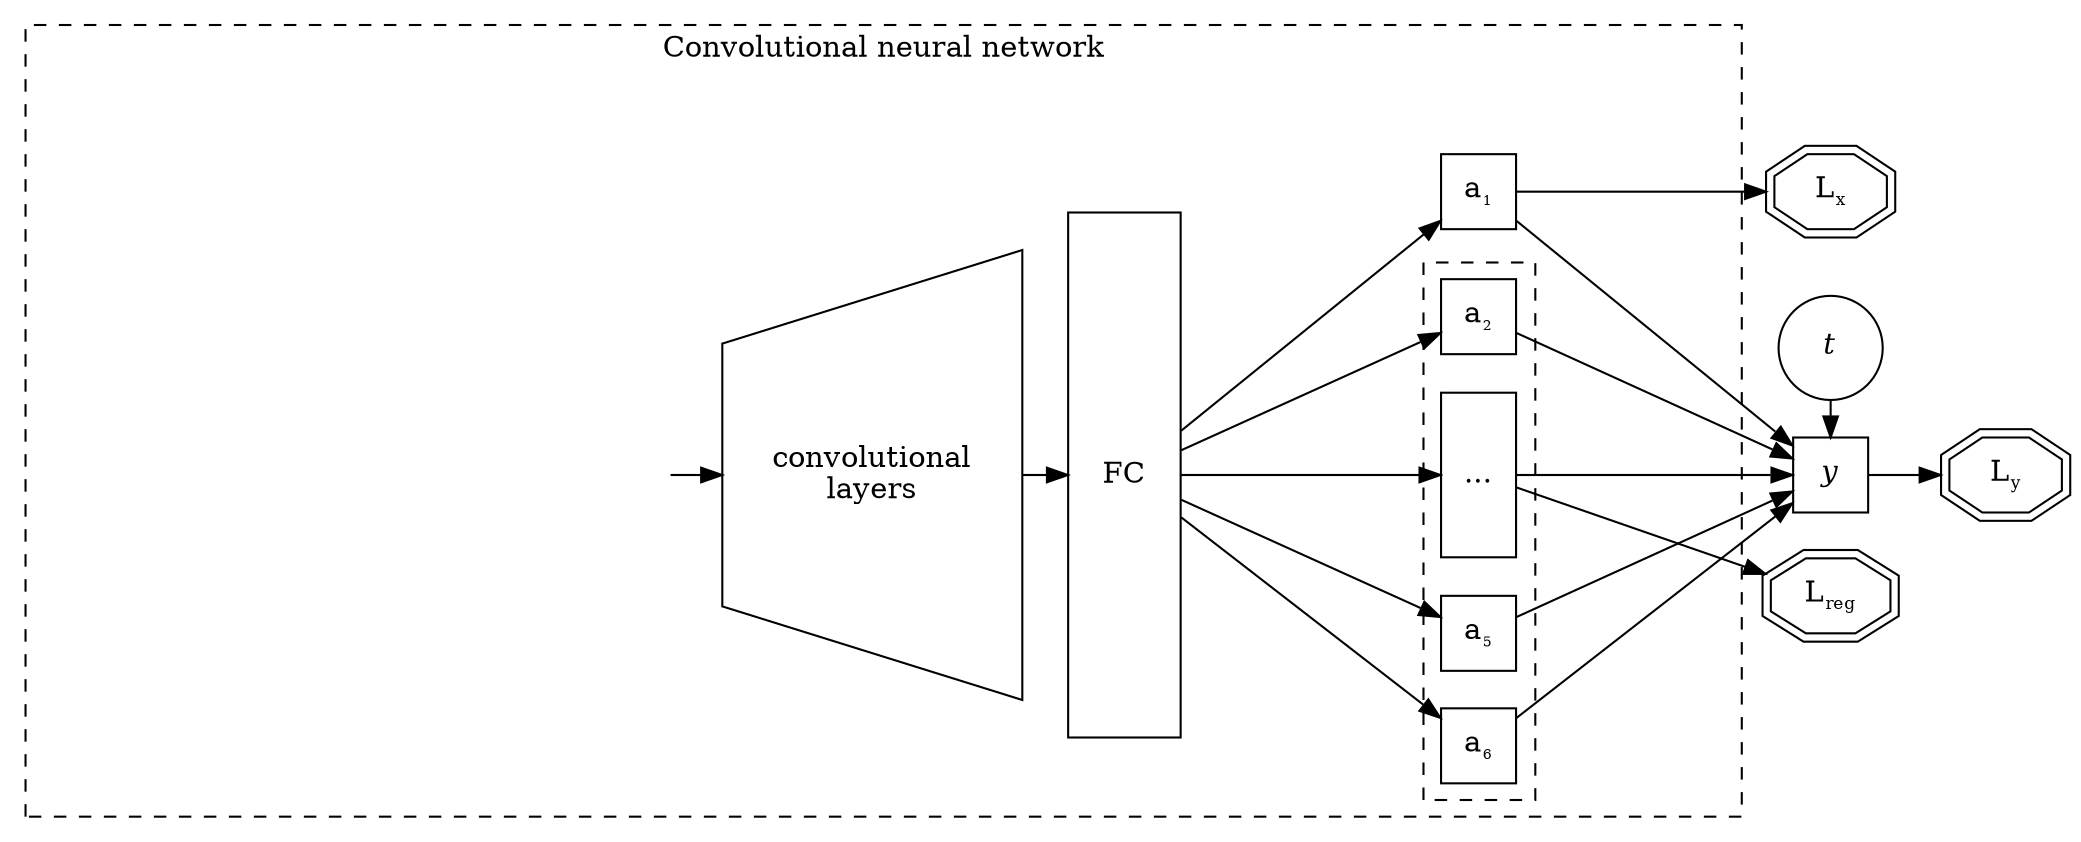 digraph G {
    graph [rankdir=LR, splines=false, ratio=.4];

    subgraph cluster_cnn {
        ranksep=1
        nodesep=1.1
        label = "Convolutional neural network"
        style=dashed

        subgraph cluster_convs {
            label=""
            style=invis

            node [shape=ellipse]
            img[image="nodule.png", label="", style=invisible, imagescale=true, fixedsize=true, height=4, width=4]

            node [shape=trapezium, orientation=90, fixedsize=true, height=3, width=2]
            convs [label="convolutional\nlayers"]

            node [shape=rectangle, fixedsize=true, height=3.5, width=""]
            fc_2[label="FC"]

        }

        node [shape=rectangle, fixedsize=true, width=.5, height=""];

        subgraph cluster_last {
            label=""
            style=dashed

            h_2 [label=<a<FONT POINT-SIZE='8'><SUB>2</SUB></FONT>>]
            // h_2 [label="a_2^k"]
            h_inv [label="...", fixedsize=true, height=1.1]
            // h_11 [label="a_5^k"]
            // h_12 [label="a_6^k"]
            h_11 [label=<a<FONT POINT-SIZE='8'><SUB>5</SUB></FONT>>]
            h_12 [label=<a<FONT POINT-SIZE='8'><SUB>6</SUB></FONT>>]
        }

        subgraph cluster_a1 {
            style=invis
            // h_1 [label="a_1^k", style=filled, color=orange]
            h_1 [label=<a<FONT POINT-SIZE='8'><SUB>1</SUB></FONT>>]
            // node[height=""]

        }
        img -> convs
        convs -> fc_2

        fc_2 -> h_12
        fc_2 -> h_11
        fc_2 -> h_inv
        fc_2 -> h_2
        fc_2 -> h_1

        // edge[arrowsize=.5, penwidth=.8, splines=false]
        h_12 -> y
        h_11 -> y
        h_inv -> y
        h_2 -> y
        h_1 -> y


        // subgraph {
        //     rank=same h_1, h_2, h_inv, h_11, h_12
        // }

    }

    node [style=""]
    // lx [label="L_x", shape=octagon]
    lx [label=<L<FONT POINT-SIZE='10'><SUB>x</SUB></FONT>>, shape=doubleoctagon]
    ly [label=<L<FONT POINT-SIZE='10'><SUB>y</SUB></FONT>>, shape=doubleoctagon]
    lr [label=<L<FONT POINT-SIZE='10'><SUB>reg</SUB></FONT>>, shape=doubleoctagon]

    // ly [label="L_y", shape=octagon]
    // lr [label="L_{reg}", shape=octagon]
    h_1 -> lx

    // node [style=""]
    // z [label="  z1 ", width=.7, height=.7]
    // x [label="size'", width=.7, height=.7, style=filled, color=orange]

    node [shape=ellipse, style="", width=.7, height=.7]
    t [label=<<I>t</I>>, shape=ellipse]
    y [label=<<I>y</I>>]

    edge [];
    t -> y
    y -> ly

    h_inv -> lr
    // h_1 -> lr
    edge [style=invis]
    h_2 -> lr
    h_11 -> lr
    h_12 -> lr
    y -> lr

    // edge [style="invisible", arrowhead=none];


    // h_12 -> z
    // h_11 -> z
    // h_2 -> z
    // h_1 -> z


    subgraph {
        rank=same y, t, lx, lr;
    }

    // subgraph {
    //     rank=same x, z
    // }

    // x -> z [style=invisible, arrowhead=none]
    // x -> t [style=invisible, arrowhead=none]
    // z -> x [style=invisible, arrowhead=none]
    // z -> x [color=red]
    // x -> z [style=invisible, arrowhead=none]

}